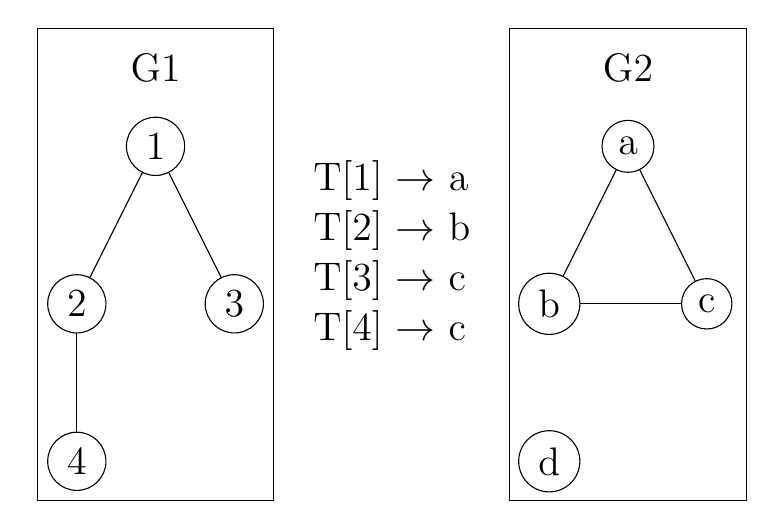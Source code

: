 \usetikzlibrary{calc}
\begin{tikzpicture}
\tikzstyle{circ} = [draw, circle];
\node[circ] (v1) at (0,0) {\Large 1};
\node[circ] (v2) at (-1,-2) {\Large 2};
\node[circ] (v4) at (1,-2) {\Large 3};
\node[circ] (v3) at (-1,-4) {\Large 4};
\draw  (v1) edge (v2);
\draw  (v3) edge (v2);
\draw  (v1) edge (v4);

\node[circ] (v5) at (6,0) {\Large a};
\node[circ] (v6) at (5,-2) {\Large b};
\node[circ] (v7) at (7,-2) {\Large c};
\node[circ] (v8) at (5,-4) {\Large d};
\draw  (v6) edge (v5);
\draw  (v5) edge (v7);
\draw  (v7) edge (v6);
\node[anchor=north] at (3,0) {\Large 
\begin{tabular}{l}
T[1] $\rightarrow$ a \\
T[2] $\rightarrow$ b \\
T[3] $\rightarrow$ c \\
T[4] $\rightarrow$ c \\
\end{tabular}};
\draw  (-1.5,1.5) rectangle (1.5,-4.5);

\node at (0,1) {\Large G1};
\draw  (4.5,1.5) rectangle (7.5,-4.5);
\node at (6,1) {\Large G2};
\end{tikzpicture}